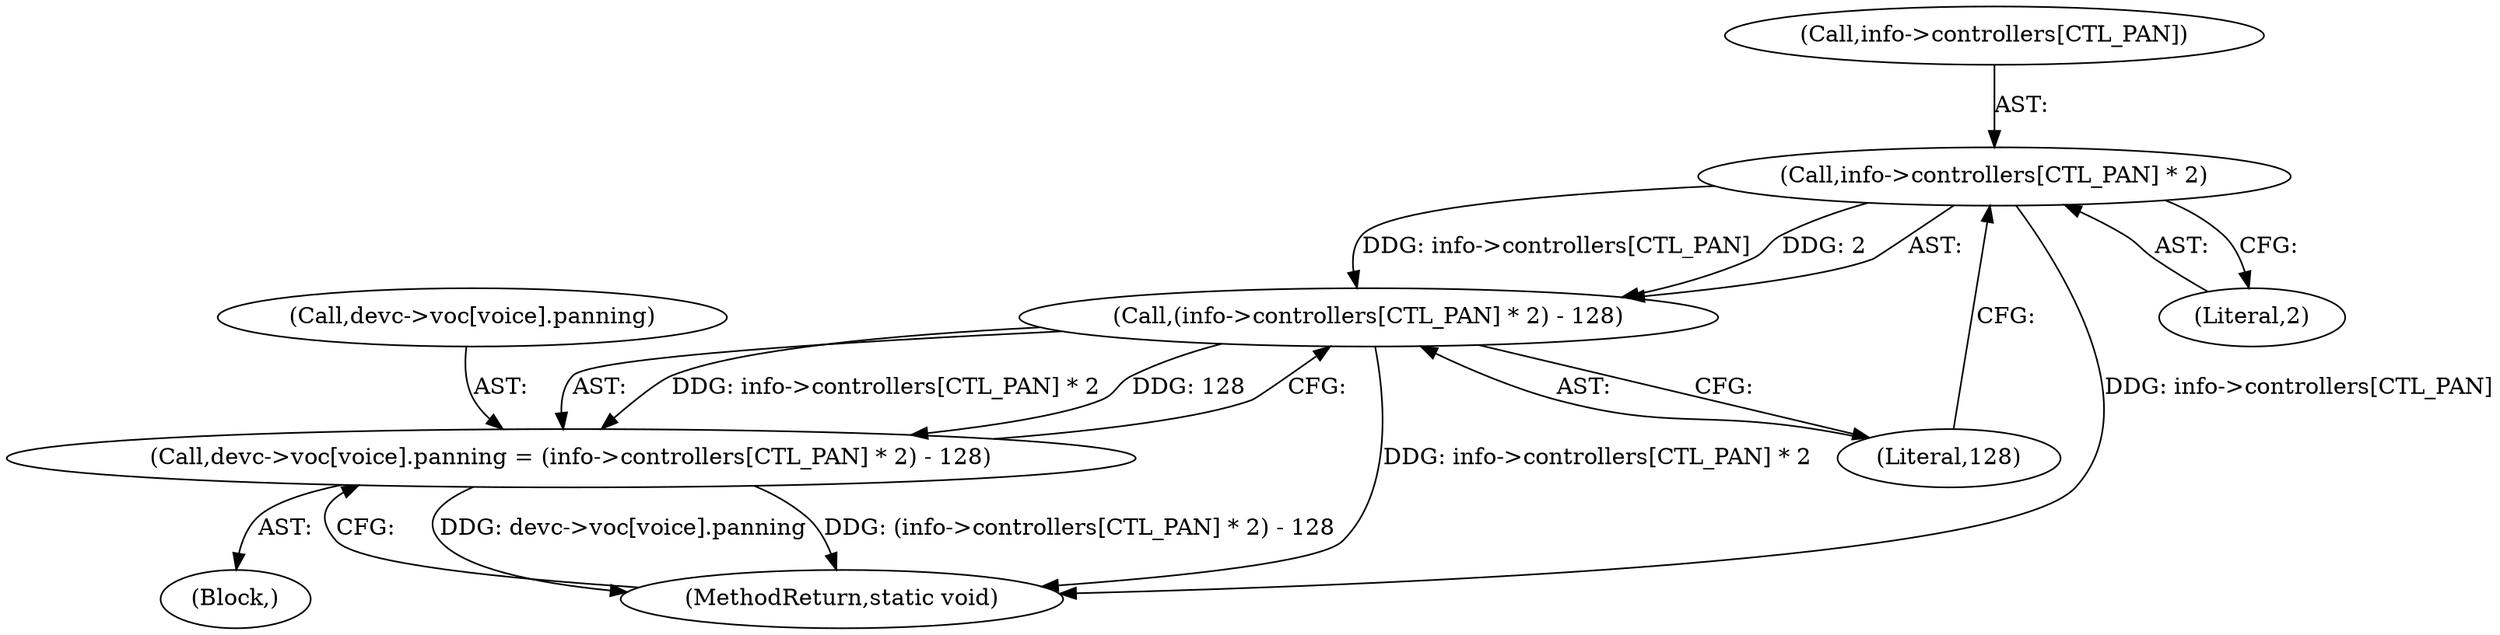 digraph "0_linux_4d00135a680727f6c3be78f8befaac009030e4df_0@pointer" {
"1000184" [label="(Call,info->controllers[CTL_PAN] * 2)"];
"1000183" [label="(Call,(info->controllers[CTL_PAN] * 2) - 128)"];
"1000175" [label="(Call,devc->voc[voice].panning = (info->controllers[CTL_PAN] * 2) - 128)"];
"1000104" [label="(Block,)"];
"1000190" [label="(Literal,2)"];
"1000191" [label="(Literal,128)"];
"1000185" [label="(Call,info->controllers[CTL_PAN])"];
"1000183" [label="(Call,(info->controllers[CTL_PAN] * 2) - 128)"];
"1000192" [label="(MethodReturn,static void)"];
"1000175" [label="(Call,devc->voc[voice].panning = (info->controllers[CTL_PAN] * 2) - 128)"];
"1000176" [label="(Call,devc->voc[voice].panning)"];
"1000184" [label="(Call,info->controllers[CTL_PAN] * 2)"];
"1000184" -> "1000183"  [label="AST: "];
"1000184" -> "1000190"  [label="CFG: "];
"1000185" -> "1000184"  [label="AST: "];
"1000190" -> "1000184"  [label="AST: "];
"1000191" -> "1000184"  [label="CFG: "];
"1000184" -> "1000192"  [label="DDG: info->controllers[CTL_PAN]"];
"1000184" -> "1000183"  [label="DDG: info->controllers[CTL_PAN]"];
"1000184" -> "1000183"  [label="DDG: 2"];
"1000183" -> "1000175"  [label="AST: "];
"1000183" -> "1000191"  [label="CFG: "];
"1000191" -> "1000183"  [label="AST: "];
"1000175" -> "1000183"  [label="CFG: "];
"1000183" -> "1000192"  [label="DDG: info->controllers[CTL_PAN] * 2"];
"1000183" -> "1000175"  [label="DDG: info->controllers[CTL_PAN] * 2"];
"1000183" -> "1000175"  [label="DDG: 128"];
"1000175" -> "1000104"  [label="AST: "];
"1000176" -> "1000175"  [label="AST: "];
"1000192" -> "1000175"  [label="CFG: "];
"1000175" -> "1000192"  [label="DDG: devc->voc[voice].panning"];
"1000175" -> "1000192"  [label="DDG: (info->controllers[CTL_PAN] * 2) - 128"];
}
